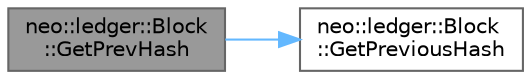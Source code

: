 digraph "neo::ledger::Block::GetPrevHash"
{
 // LATEX_PDF_SIZE
  bgcolor="transparent";
  edge [fontname=Helvetica,fontsize=10,labelfontname=Helvetica,labelfontsize=10];
  node [fontname=Helvetica,fontsize=10,shape=box,height=0.2,width=0.4];
  rankdir="LR";
  Node1 [id="Node000001",label="neo::ledger::Block\l::GetPrevHash",height=0.2,width=0.4,color="gray40", fillcolor="grey60", style="filled", fontcolor="black",tooltip=" "];
  Node1 -> Node2 [id="edge1_Node000001_Node000002",color="steelblue1",style="solid",tooltip=" "];
  Node2 [id="Node000002",label="neo::ledger::Block\l::GetPreviousHash",height=0.2,width=0.4,color="grey40", fillcolor="white", style="filled",URL="$classneo_1_1ledger_1_1_block.html#a937500ddd6b7204ce845b41454285588",tooltip="Get previous block hash (delegates to header)"];
}
